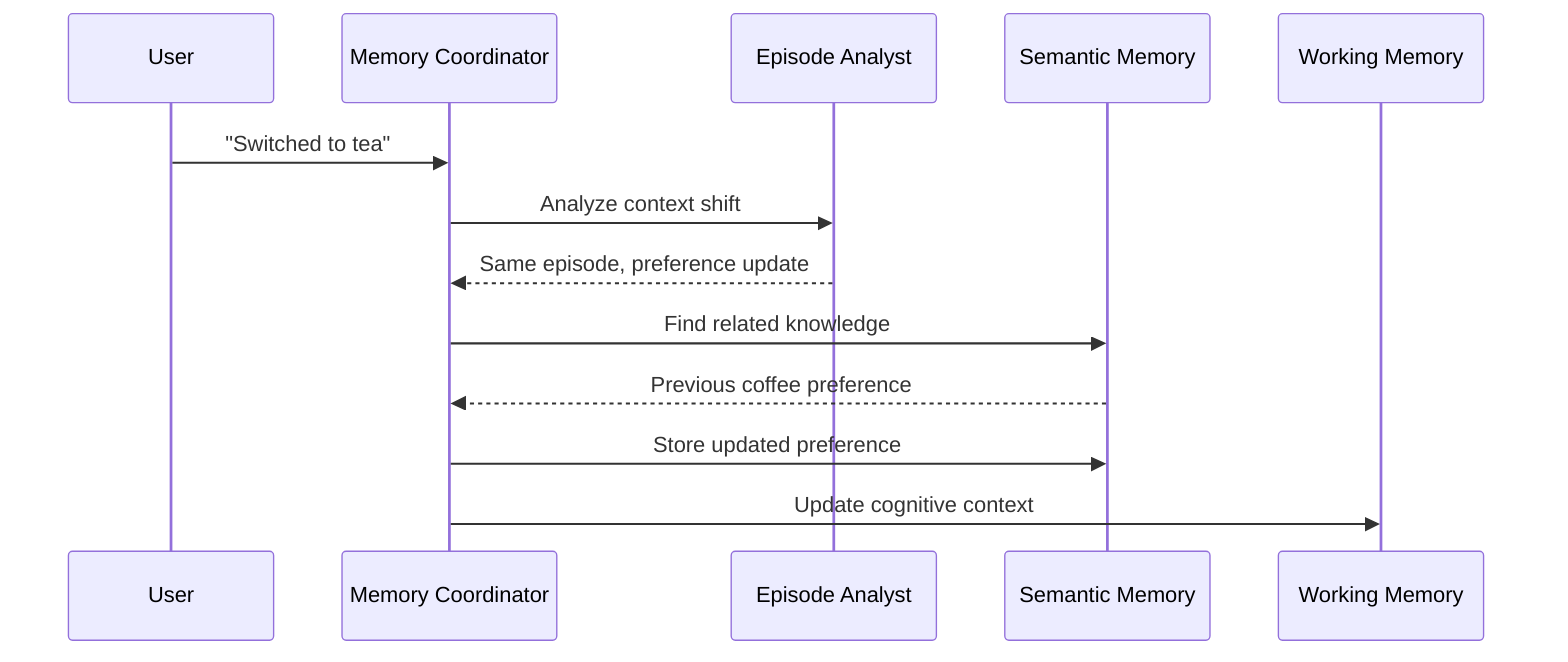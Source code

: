 ---
config:
---
sequenceDiagram
    participant User
    participant MC as Memory Coordinator
    participant EA as Episode Analyst
    participant SM as Semantic Memory
    participant WM as Working Memory

    User->>MC: "Switched to tea"
    MC->>EA: Analyze context shift
    EA-->>MC: Same episode, preference update
    MC->>SM: Find related knowledge
    SM-->>MC: Previous coffee preference
    MC->>SM: Store updated preference
    MC->>WM: Update cognitive context